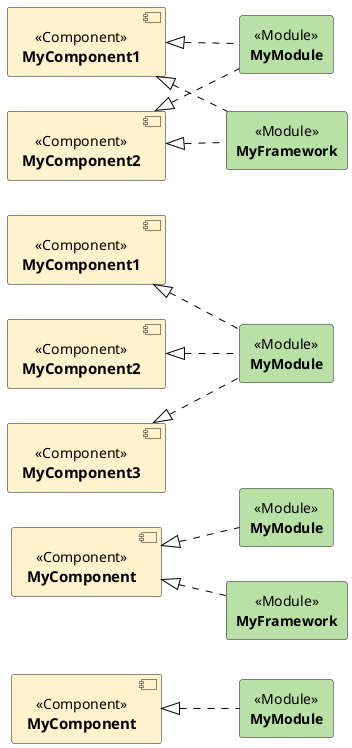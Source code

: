 @startuml Mapping runtime to devtime
left to right direction
skinparam  {
    component {
        FontStyle normal
        BackgroundColor #fff2cc
    }
    rectangle {
        FontStyle normal
        BackgroundColor #b9e0a5
    }
}

'1:1
[===MyComponent] <<Component>> as c1
rectangle "**MyModule**" <<Module>> as m1
c1 <|-d- m1 #black;line.dashed;

'1:n
[===MyComponent] <<Component>> as c2
rectangle "**MyModule**" <<Module>> as m2
rectangle "**MyFramework**" <<Module>> as m3
c2 <|-d- m2 #black;line.dashed;
c2 <|-d- m3 #black;line.dashed;

'n:1
[===MyComponent1] <<Component>> as c3
[===MyComponent2] <<Component>> as c4
[===MyComponent3] <<Component>> as c5
rectangle "**MyModule**" <<Module>> as m4
c3 <|-d- m4 #black;line.dashed;
c4 <|-d- m4 #black;line.dashed;
c5 <|-d- m4 #black;line.dashed;

'n:m
[===MyComponent1] <<Component>> as c6
[===MyComponent2] <<Component>> as c7
rectangle "**MyModule**" <<Module>> as m5
rectangle "**MyFramework**" <<Module>> as m6
c6 <|-d- m5 #black;line.dashed;
c6 <|-d- m6 #black;line.dashed;
c7 <|-d- m5 #black;line.dashed;
c7 <|-d- m6 #black;line.dashed;

@enduml